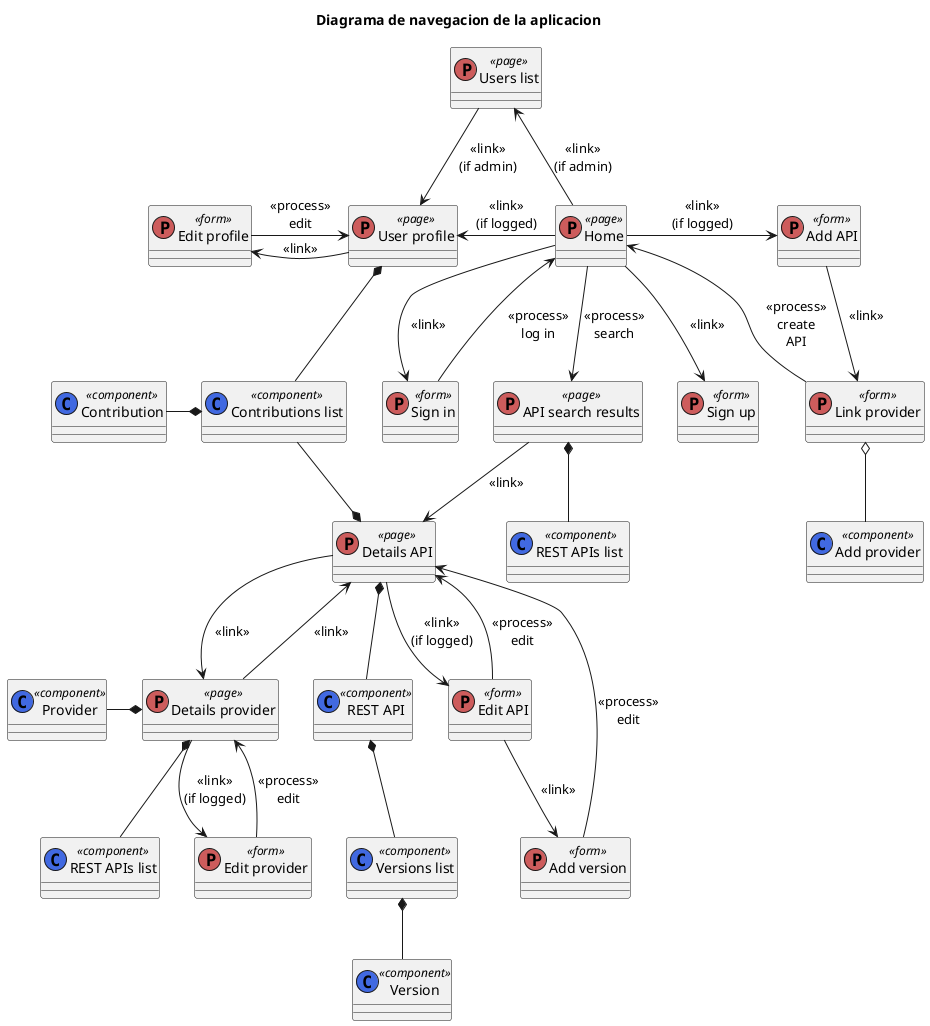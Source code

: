 @startuml

title Diagrama de navegacion de la aplicacion

class "Home" <<(P,IndianRed) page>>
class "API search results" <<(P,IndianRed) page>>
class "Details API" <<(P,IndianRed) page>>
class "Sign up" <<(P,IndianRed) form>>
class "Sign in" <<(P,IndianRed) form>>
class "Details provider" <<(P,IndianRed) page>>
class "REST APIs list" <<(C,RoyalBlue) component>>
class "REST APIs list " <<(C,RoyalBlue) component>>
class "REST API" <<(C,RoyalBlue) component>>
class "Versions list" <<(C,RoyalBlue) component>>
class "Version" <<(C,RoyalBlue) component>>
class "Provider" <<(C,RoyalBlue) component>>
class "User profile" <<(P,IndianRed) page>>
class "Edit profile" <<(P,IndianRed) form>>
class "Contributions list" <<(C,RoyalBlue) component>>
class "Link provider" <<(P,IndianRed) form>>
class "Add provider" <<(C,RoyalBlue) component>>
class "Edit provider" <<(P,IndianRed) form>>
class "Contribution" <<(C,RoyalBlue) component>>
class "Add API" <<(P,IndianRed) form>>
class "Edit API" <<(P,IndianRed) form>>
class "Add version" <<(P,IndianRed) form>>
class "Users list" <<(P,IndianRed) page>>

"Home" --> "API search results": <<process>>\nsearch
"Home" --> "Sign up": <<link>>
"Home" --> "Sign in": <<link>>
"Sign in" --> "Home": <<process>>\nlog in
"Home" -left-> "User profile": <<link>>\n(if logged)
"User profile" -left-> "Edit profile": <<link>>
"Edit profile" -right-> "User profile": <<process>>\nedit
"User profile" *-- "Contributions list"
"Home" -right-> "Add API": <<link>>\n(if logged)
"Add API" --> "Link provider": <<link>>\n
"Link provider" o-- "Add provider"
"Link provider" --> "Home": <<process>>\ncreate\nAPI
"API search results" --> "Details API": <<link>>
"API search results" *-- "REST APIs list "
"Details API" --> "Details provider": <<link>>
"Details API" *-- "REST API"
"Details API" --> "Edit API": <<link>>\n(if logged)
"Edit API" --> "Details API": <<process>>\nedit
"Edit API" --> "Add version": <<link>>
"Add version" --> "Details API": <<process>>\nedit
"Details API" *-up- "Contributions list"
"REST API" *-- "Versions list"
"Versions list" *-- "Version"
"Contributions list" *-left- "Contribution"
"Details provider" *-left- "Provider"
"Details provider" *-- "REST APIs list"
"Details provider" --> "Details API": <<link>>
"Details provider" --> "Edit provider": <<link>>\n(if logged)
"Edit provider" --> "Details provider": <<process>>\nedit
"Home" -up-> "Users list": <<link>>\n(if admin)
"Users list" --> "User profile": <<link>>\n(if admin)
@enduml